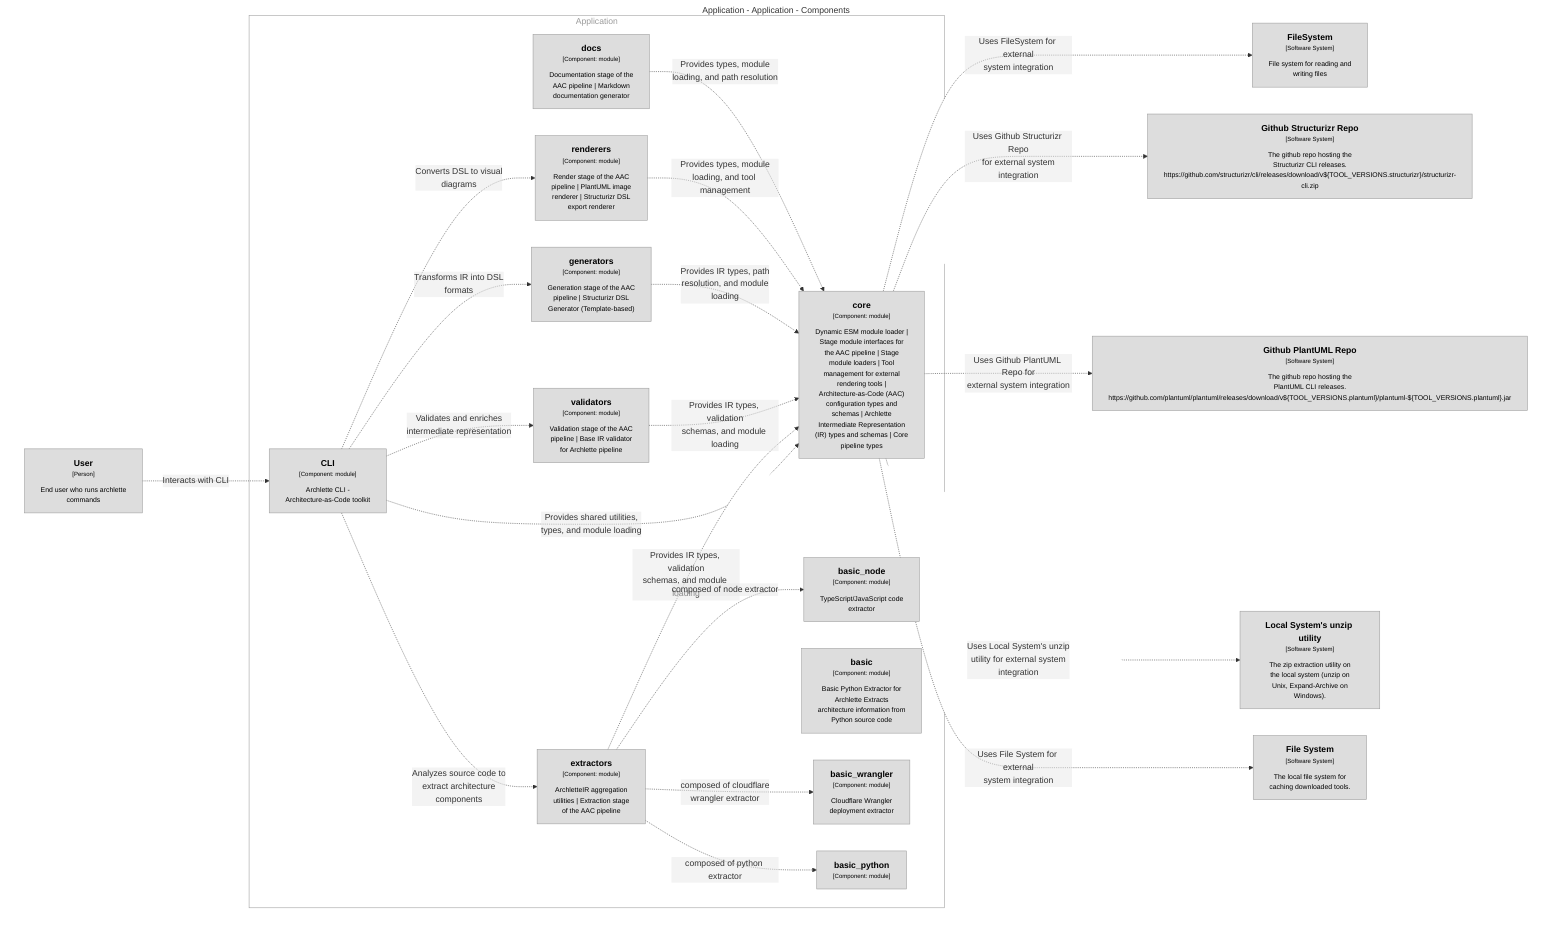graph TB
  linkStyle default fill:#ffffff

  subgraph diagram ["Application - Application - Components"]
    style diagram fill:#ffffff,stroke:#ffffff

    1["<div style='font-weight: bold'>User</div><div style='font-size: 70%; margin-top: 0px'>[Person]</div><div style='font-size: 80%; margin-top:10px'>End user who runs archlette<br />commands</div>"]
    style 1 fill:#dddddd,stroke:#9a9a9a,color:#000000
    2["<div style='font-weight: bold'>FileSystem</div><div style='font-size: 70%; margin-top: 0px'>[Software System]</div><div style='font-size: 80%; margin-top:10px'>File system for reading and<br />writing files</div>"]
    style 2 fill:#dddddd,stroke:#9a9a9a,color:#000000
    3["<div style='font-weight: bold'>Github Structurizr Repo</div><div style='font-size: 70%; margin-top: 0px'>[Software System]</div><div style='font-size: 80%; margin-top:10px'>The github repo hosting the<br />Structurizr CLI releases.<br />https://github.com/structurizr/cli/releases/download/v${TOOL_VERSIONS.structurizr}/structurizr-cli.zip</div>"]
    style 3 fill:#dddddd,stroke:#9a9a9a,color:#000000
    4["<div style='font-weight: bold'>Github PlantUML Repo</div><div style='font-size: 70%; margin-top: 0px'>[Software System]</div><div style='font-size: 80%; margin-top:10px'>The github repo hosting the<br />PlantUML CLI releases.<br />https://github.com/plantuml/plantuml/releases/download/v${TOOL_VERSIONS.plantuml}/plantuml-${TOOL_VERSIONS.plantuml}.jar</div>"]
    style 4 fill:#dddddd,stroke:#9a9a9a,color:#000000
    5["<div style='font-weight: bold'>Local System's unzip utility</div><div style='font-size: 70%; margin-top: 0px'>[Software System]</div><div style='font-size: 80%; margin-top:10px'>The zip extraction utility on<br />the local system (unzip on<br />Unix, Expand-Archive on<br />Windows).</div>"]
    style 5 fill:#dddddd,stroke:#9a9a9a,color:#000000
    6["<div style='font-weight: bold'>File System</div><div style='font-size: 70%; margin-top: 0px'>[Software System]</div><div style='font-size: 80%; margin-top:10px'>The local file system for<br />caching downloaded tools.</div>"]
    style 6 fill:#dddddd,stroke:#9a9a9a,color:#000000

    subgraph 8 ["Application"]
      style 8 fill:#ffffff,stroke:#9a9a9a,color:#9a9a9a

      10["<div style='font-weight: bold'>extractors</div><div style='font-size: 70%; margin-top: 0px'>[Component: module]</div><div style='font-size: 80%; margin-top:10px'>ArchletteIR aggregation<br />utilities | Extraction stage<br />of the AAC pipeline</div>"]
      style 10 fill:#dddddd,stroke:#9a9a9a,color:#000000
      11["<div style='font-weight: bold'>validators</div><div style='font-size: 70%; margin-top: 0px'>[Component: module]</div><div style='font-size: 80%; margin-top:10px'>Validation stage of the AAC<br />pipeline | Base IR validator<br />for Archlette pipeline</div>"]
      style 11 fill:#dddddd,stroke:#9a9a9a,color:#000000
      12["<div style='font-weight: bold'>generators</div><div style='font-size: 70%; margin-top: 0px'>[Component: module]</div><div style='font-size: 80%; margin-top:10px'>Generation stage of the AAC<br />pipeline | Structurizr DSL<br />Generator (Template-based)</div>"]
      style 12 fill:#dddddd,stroke:#9a9a9a,color:#000000
      13["<div style='font-weight: bold'>renderers</div><div style='font-size: 70%; margin-top: 0px'>[Component: module]</div><div style='font-size: 80%; margin-top:10px'>Render stage of the AAC<br />pipeline | PlantUML image<br />renderer | Structurizr DSL<br />export renderer</div>"]
      style 13 fill:#dddddd,stroke:#9a9a9a,color:#000000
      14["<div style='font-weight: bold'>docs</div><div style='font-size: 70%; margin-top: 0px'>[Component: module]</div><div style='font-size: 80%; margin-top:10px'>Documentation stage of the<br />AAC pipeline | Markdown<br />documentation generator</div>"]
      style 14 fill:#dddddd,stroke:#9a9a9a,color:#000000
      15["<div style='font-weight: bold'>core</div><div style='font-size: 70%; margin-top: 0px'>[Component: module]</div><div style='font-size: 80%; margin-top:10px'>Dynamic ESM module loader |<br />Stage module interfaces for<br />the AAC pipeline | Stage<br />module loaders | Tool<br />management for external<br />rendering tools |<br />Architecture-as-Code (AAC)<br />configuration types and<br />schemas | Archlette<br />Intermediate Representation<br />(IR) types and schemas | Core<br />pipeline types</div>"]
      style 15 fill:#dddddd,stroke:#9a9a9a,color:#000000
      16["<div style='font-weight: bold'>basic_node</div><div style='font-size: 70%; margin-top: 0px'>[Component: module]</div><div style='font-size: 80%; margin-top:10px'>TypeScript/JavaScript code<br />extractor</div>"]
      style 16 fill:#dddddd,stroke:#9a9a9a,color:#000000
      17["<div style='font-weight: bold'>basic</div><div style='font-size: 70%; margin-top: 0px'>[Component: module]</div><div style='font-size: 80%; margin-top:10px'>Basic Python Extractor for<br />Archlette Extracts<br />architecture information from<br />Python source code</div>"]
      style 17 fill:#dddddd,stroke:#9a9a9a,color:#000000
      18["<div style='font-weight: bold'>basic_wrangler</div><div style='font-size: 70%; margin-top: 0px'>[Component: module]</div><div style='font-size: 80%; margin-top:10px'>Cloudflare Wrangler<br />deployment extractor</div>"]
      style 18 fill:#dddddd,stroke:#9a9a9a,color:#000000
      19["<div style='font-weight: bold'>basic_python</div><div style='font-size: 70%; margin-top: 0px'>[Component: module]</div>"]
      style 19 fill:#dddddd,stroke:#9a9a9a,color:#000000
      9["<div style='font-weight: bold'>CLI</div><div style='font-size: 70%; margin-top: 0px'>[Component: module]</div><div style='font-size: 80%; margin-top:10px'>Archlette CLI -<br />Architecture-as-Code toolkit</div>"]
      style 9 fill:#dddddd,stroke:#9a9a9a,color:#000000
    end

    9-. "<div>Analyzes source code to<br />extract architecture<br />components</div><div style='font-size: 70%'></div>" .->10
    9-. "<div>Validates and enriches<br />intermediate representation</div><div style='font-size: 70%'></div>" .->11
    9-. "<div>Transforms IR into DSL<br />formats</div><div style='font-size: 70%'></div>" .->12
    9-. "<div>Converts DSL to visual<br />diagrams</div><div style='font-size: 70%'></div>" .->13
    9-. "<div>Provides shared utilities,<br />types, and module loading</div><div style='font-size: 70%'></div>" .->15
    10-. "<div>Provides IR types, validation<br />schemas, and module loading</div><div style='font-size: 70%'></div>" .->15
    10-. "<div>composed of node extractor</div><div style='font-size: 70%'></div>" .->16
    10-. "<div>composed of python extractor</div><div style='font-size: 70%'></div>" .->19
    10-. "<div>composed of cloudflare<br />wrangler extractor</div><div style='font-size: 70%'></div>" .->18
    11-. "<div>Provides IR types, validation<br />schemas, and module loading</div><div style='font-size: 70%'></div>" .->15
    12-. "<div>Provides IR types, path<br />resolution, and module<br />loading</div><div style='font-size: 70%'></div>" .->15
    13-. "<div>Provides types, module<br />loading, and tool management</div><div style='font-size: 70%'></div>" .->15
    14-. "<div>Provides types, module<br />loading, and path resolution</div><div style='font-size: 70%'></div>" .->15
    1-. "<div>Interacts with CLI</div><div style='font-size: 70%'></div>" .->9
    15-. "<div>Uses FileSystem for external<br />system integration</div><div style='font-size: 70%'></div>" .->2
    15-. "<div>Uses Github Structurizr Repo<br />for external system<br />integration</div><div style='font-size: 70%'></div>" .->3
    15-. "<div>Uses Github PlantUML Repo for<br />external system integration</div><div style='font-size: 70%'></div>" .->4
    15-. "<div>Uses Local System's unzip<br />utility for external system<br />integration</div><div style='font-size: 70%'></div>" .->5
    15-. "<div>Uses File System for external<br />system integration</div><div style='font-size: 70%'></div>" .->6
  end